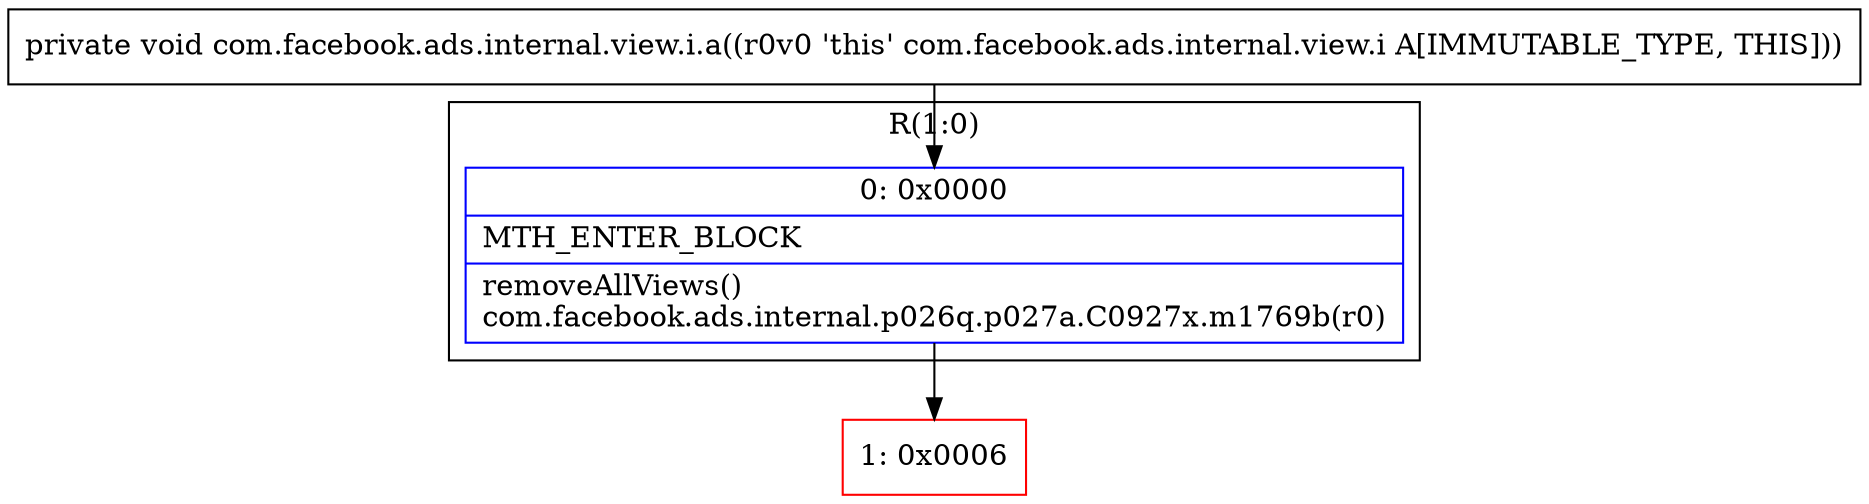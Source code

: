 digraph "CFG forcom.facebook.ads.internal.view.i.a()V" {
subgraph cluster_Region_1538741319 {
label = "R(1:0)";
node [shape=record,color=blue];
Node_0 [shape=record,label="{0\:\ 0x0000|MTH_ENTER_BLOCK\l|removeAllViews()\lcom.facebook.ads.internal.p026q.p027a.C0927x.m1769b(r0)\l}"];
}
Node_1 [shape=record,color=red,label="{1\:\ 0x0006}"];
MethodNode[shape=record,label="{private void com.facebook.ads.internal.view.i.a((r0v0 'this' com.facebook.ads.internal.view.i A[IMMUTABLE_TYPE, THIS])) }"];
MethodNode -> Node_0;
Node_0 -> Node_1;
}

